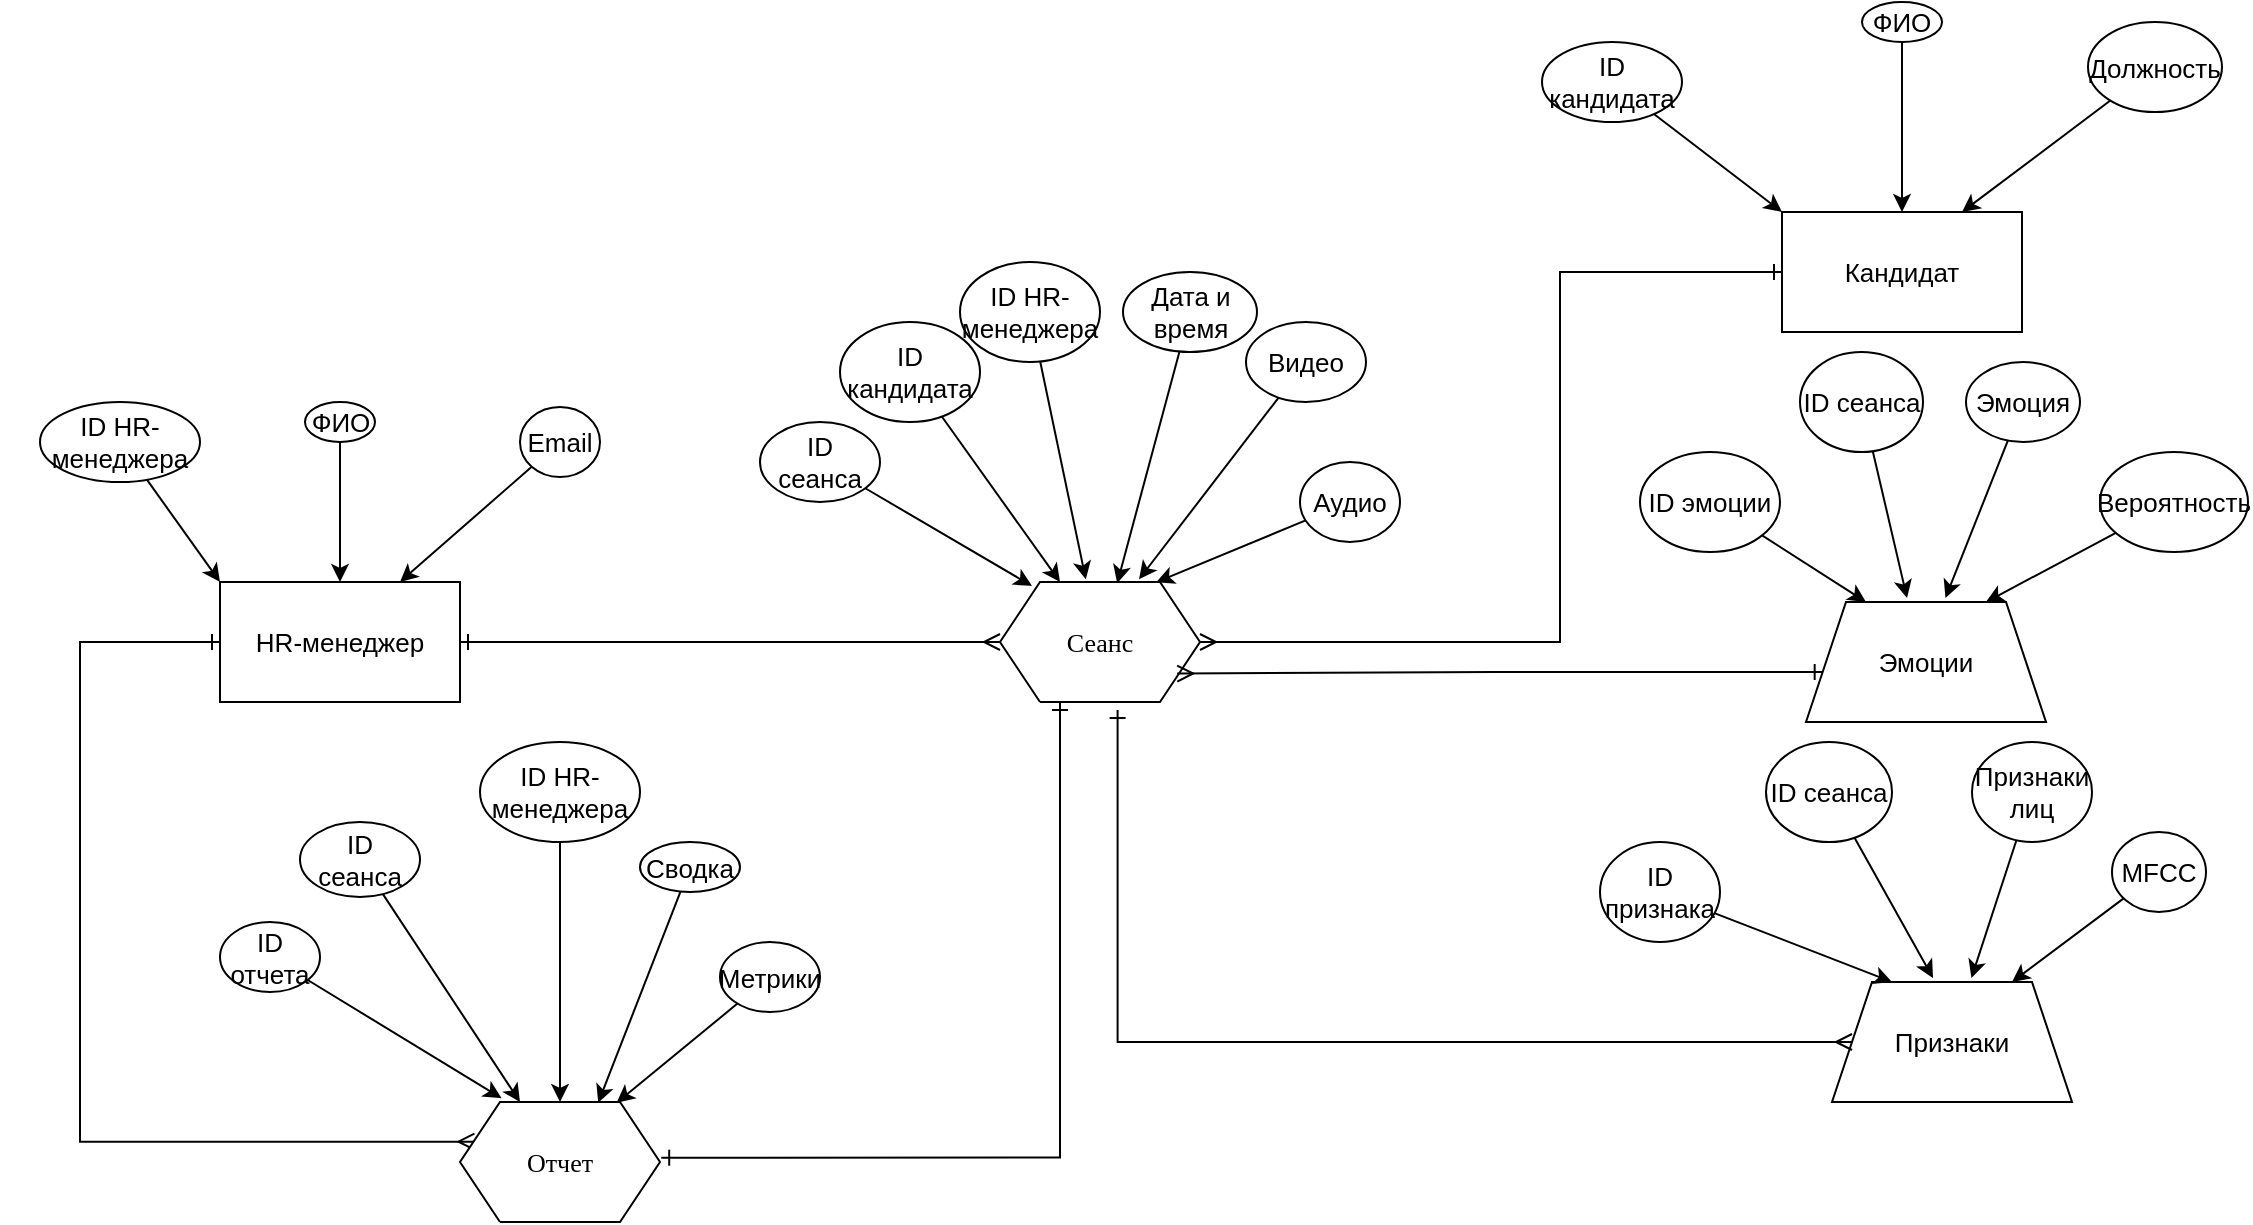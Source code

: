 <mxfile version="26.1.1">
  <diagram name="Страница — 1" id="MseP2DSTx276ICwNS1Rn">
    <mxGraphModel dx="2261" dy="2005" grid="1" gridSize="10" guides="1" tooltips="1" connect="1" arrows="1" fold="1" page="1" pageScale="1" pageWidth="827" pageHeight="1169" math="0" shadow="0">
      <root>
        <mxCell id="0" />
        <mxCell id="1" parent="0" />
        <mxCell id="BTwQ07qTcIPUHm3Yndy4-81" style="edgeStyle=orthogonalEdgeStyle;rounded=0;orthogonalLoop=1;jettySize=auto;html=1;entryX=0;entryY=0.5;entryDx=0;entryDy=0;entryPerimeter=0;startArrow=ERone;startFill=0;endArrow=ERmany;endFill=0;fontSize=13;" parent="1" source="BTwQ07qTcIPUHm3Yndy4-1" target="BTwQ07qTcIPUHm3Yndy4-15" edge="1">
          <mxGeometry relative="1" as="geometry" />
        </mxCell>
        <mxCell id="BTwQ07qTcIPUHm3Yndy4-82" value="" style="group;fontSize=13;" parent="1" vertex="1" connectable="0">
          <mxGeometry y="90" width="320" height="220" as="geometry" />
        </mxCell>
        <UserObject label="&lt;div&gt;Сеанс&lt;/div&gt;" tags="Блок-схема" id="BTwQ07qTcIPUHm3Yndy4-15">
          <mxCell style="verticalAlign=middle;align=center;overflow=width;vsdxID=12;shape=stencil(lZFNCoQwDIVPk30nYWD26txDsNpgp5Xa+fH2tgRRXEhn917yJYEXoGo27aQB1RyDH/WXu2iAakBkZ3TgmBRQA1T1Pugh+LfrxE9tJrN6+U/e8JM5VHkE1SL2psQ/hbXsDuzjD3ZrbvC9fO8FicVk+fXrBJLYo+vZWkn+2D9HnUryJmpW);spacingTop=-3;spacingBottom=-3;spacingLeft=-3;spacingRight=-3;points=[];labelBackgroundColor=none;rounded=0;html=1;whiteSpace=wrap;fontFamily=Verdana;fontSize=13;" parent="BTwQ07qTcIPUHm3Yndy4-82" vertex="1">
            <mxGeometry x="120" y="160" width="100" height="60" as="geometry" />
          </mxCell>
        </UserObject>
        <mxCell id="BTwQ07qTcIPUHm3Yndy4-16" value="&lt;div&gt;ID сеанса&lt;/div&gt;" style="ellipse;whiteSpace=wrap;html=1;fontSize=13;" parent="BTwQ07qTcIPUHm3Yndy4-82" vertex="1">
          <mxGeometry y="80" width="60" height="40" as="geometry" />
        </mxCell>
        <mxCell id="BTwQ07qTcIPUHm3Yndy4-18" value="&lt;div&gt;ID кандидата&lt;/div&gt;" style="ellipse;whiteSpace=wrap;html=1;fontSize=13;" parent="BTwQ07qTcIPUHm3Yndy4-82" vertex="1">
          <mxGeometry x="40" y="30" width="70" height="50" as="geometry" />
        </mxCell>
        <mxCell id="BTwQ07qTcIPUHm3Yndy4-19" value="&lt;div&gt;ID HR-менеджера&lt;/div&gt;" style="ellipse;whiteSpace=wrap;html=1;fontSize=13;" parent="BTwQ07qTcIPUHm3Yndy4-82" vertex="1">
          <mxGeometry x="100" width="70" height="50" as="geometry" />
        </mxCell>
        <mxCell id="BTwQ07qTcIPUHm3Yndy4-20" value="&lt;div&gt;Дата и время&lt;/div&gt;" style="ellipse;whiteSpace=wrap;html=1;fontSize=13;" parent="BTwQ07qTcIPUHm3Yndy4-82" vertex="1">
          <mxGeometry x="181.5" y="5" width="67" height="40" as="geometry" />
        </mxCell>
        <mxCell id="BTwQ07qTcIPUHm3Yndy4-21" value="&lt;div&gt;Видео&lt;/div&gt;" style="ellipse;whiteSpace=wrap;html=1;fontSize=13;" parent="BTwQ07qTcIPUHm3Yndy4-82" vertex="1">
          <mxGeometry x="243" y="30" width="60" height="40" as="geometry" />
        </mxCell>
        <mxCell id="BTwQ07qTcIPUHm3Yndy4-22" value="&lt;div&gt;Аудио&lt;/div&gt;" style="ellipse;whiteSpace=wrap;html=1;fontSize=13;" parent="BTwQ07qTcIPUHm3Yndy4-82" vertex="1">
          <mxGeometry x="270" y="100" width="50" height="40" as="geometry" />
        </mxCell>
        <mxCell id="BTwQ07qTcIPUHm3Yndy4-23" style="rounded=0;orthogonalLoop=1;jettySize=auto;html=1;entryX=0.781;entryY=0.002;entryDx=0;entryDy=0;entryPerimeter=0;fontSize=13;" parent="BTwQ07qTcIPUHm3Yndy4-82" source="BTwQ07qTcIPUHm3Yndy4-22" target="BTwQ07qTcIPUHm3Yndy4-15" edge="1">
          <mxGeometry relative="1" as="geometry" />
        </mxCell>
        <mxCell id="BTwQ07qTcIPUHm3Yndy4-24" style="rounded=0;orthogonalLoop=1;jettySize=auto;html=1;entryX=0.695;entryY=-0.022;entryDx=0;entryDy=0;entryPerimeter=0;fontSize=13;" parent="BTwQ07qTcIPUHm3Yndy4-82" source="BTwQ07qTcIPUHm3Yndy4-21" target="BTwQ07qTcIPUHm3Yndy4-15" edge="1">
          <mxGeometry relative="1" as="geometry" />
        </mxCell>
        <mxCell id="BTwQ07qTcIPUHm3Yndy4-27" style="rounded=0;orthogonalLoop=1;jettySize=auto;html=1;entryX=0.586;entryY=0.01;entryDx=0;entryDy=0;entryPerimeter=0;fontSize=13;" parent="BTwQ07qTcIPUHm3Yndy4-82" source="BTwQ07qTcIPUHm3Yndy4-20" target="BTwQ07qTcIPUHm3Yndy4-15" edge="1">
          <mxGeometry relative="1" as="geometry" />
        </mxCell>
        <mxCell id="BTwQ07qTcIPUHm3Yndy4-28" style="rounded=0;orthogonalLoop=1;jettySize=auto;html=1;entryX=0.429;entryY=-0.022;entryDx=0;entryDy=0;entryPerimeter=0;fontSize=13;" parent="BTwQ07qTcIPUHm3Yndy4-82" source="BTwQ07qTcIPUHm3Yndy4-19" target="BTwQ07qTcIPUHm3Yndy4-15" edge="1">
          <mxGeometry relative="1" as="geometry" />
        </mxCell>
        <mxCell id="BTwQ07qTcIPUHm3Yndy4-29" style="rounded=0;orthogonalLoop=1;jettySize=auto;html=1;entryX=0.3;entryY=0;entryDx=0;entryDy=0;entryPerimeter=0;fontSize=13;" parent="BTwQ07qTcIPUHm3Yndy4-82" source="BTwQ07qTcIPUHm3Yndy4-18" target="BTwQ07qTcIPUHm3Yndy4-15" edge="1">
          <mxGeometry relative="1" as="geometry" />
        </mxCell>
        <mxCell id="BTwQ07qTcIPUHm3Yndy4-30" style="rounded=0;orthogonalLoop=1;jettySize=auto;html=1;entryX=0.16;entryY=0.033;entryDx=0;entryDy=0;entryPerimeter=0;fontSize=13;" parent="BTwQ07qTcIPUHm3Yndy4-82" source="BTwQ07qTcIPUHm3Yndy4-16" target="BTwQ07qTcIPUHm3Yndy4-15" edge="1">
          <mxGeometry relative="1" as="geometry" />
        </mxCell>
        <mxCell id="BTwQ07qTcIPUHm3Yndy4-83" value="" style="group;fontSize=13;" parent="1" vertex="1" connectable="0">
          <mxGeometry x="391" y="-40" width="353" height="165" as="geometry" />
        </mxCell>
        <mxCell id="BTwQ07qTcIPUHm3Yndy4-8" value="&lt;div&gt;Кандидат&lt;/div&gt;" style="rounded=0;whiteSpace=wrap;html=1;fontSize=13;" parent="BTwQ07qTcIPUHm3Yndy4-83" vertex="1">
          <mxGeometry x="120" y="105" width="120" height="60" as="geometry" />
        </mxCell>
        <mxCell id="BTwQ07qTcIPUHm3Yndy4-9" style="rounded=0;orthogonalLoop=1;jettySize=auto;html=1;entryX=0;entryY=0;entryDx=0;entryDy=0;fontSize=13;" parent="BTwQ07qTcIPUHm3Yndy4-83" source="BTwQ07qTcIPUHm3Yndy4-10" target="BTwQ07qTcIPUHm3Yndy4-8" edge="1">
          <mxGeometry relative="1" as="geometry" />
        </mxCell>
        <mxCell id="BTwQ07qTcIPUHm3Yndy4-10" value="&lt;div&gt;ID кандидата&lt;/div&gt;" style="ellipse;whiteSpace=wrap;html=1;fontSize=13;" parent="BTwQ07qTcIPUHm3Yndy4-83" vertex="1">
          <mxGeometry y="20" width="70" height="40" as="geometry" />
        </mxCell>
        <mxCell id="BTwQ07qTcIPUHm3Yndy4-11" style="rounded=0;orthogonalLoop=1;jettySize=auto;html=1;entryX=0.5;entryY=0;entryDx=0;entryDy=0;fontSize=13;" parent="BTwQ07qTcIPUHm3Yndy4-83" source="BTwQ07qTcIPUHm3Yndy4-12" target="BTwQ07qTcIPUHm3Yndy4-8" edge="1">
          <mxGeometry relative="1" as="geometry" />
        </mxCell>
        <mxCell id="BTwQ07qTcIPUHm3Yndy4-12" value="&lt;div&gt;ФИО&lt;/div&gt;" style="ellipse;whiteSpace=wrap;html=1;fontSize=13;" parent="BTwQ07qTcIPUHm3Yndy4-83" vertex="1">
          <mxGeometry x="160" width="40" height="20" as="geometry" />
        </mxCell>
        <mxCell id="BTwQ07qTcIPUHm3Yndy4-13" style="rounded=0;orthogonalLoop=1;jettySize=auto;html=1;entryX=0.75;entryY=0;entryDx=0;entryDy=0;fontSize=13;" parent="BTwQ07qTcIPUHm3Yndy4-83" source="BTwQ07qTcIPUHm3Yndy4-14" target="BTwQ07qTcIPUHm3Yndy4-8" edge="1">
          <mxGeometry relative="1" as="geometry" />
        </mxCell>
        <mxCell id="BTwQ07qTcIPUHm3Yndy4-14" value="&lt;div&gt;Должность&lt;/div&gt;" style="ellipse;whiteSpace=wrap;html=1;fontSize=13;" parent="BTwQ07qTcIPUHm3Yndy4-83" vertex="1">
          <mxGeometry x="273" y="10" width="67" height="45" as="geometry" />
        </mxCell>
        <mxCell id="BTwQ07qTcIPUHm3Yndy4-85" value="" style="group;fontSize=13;" parent="1" vertex="1" connectable="0">
          <mxGeometry x="440" y="135" width="304" height="185" as="geometry" />
        </mxCell>
        <mxCell id="BTwQ07qTcIPUHm3Yndy4-60" value="&lt;div&gt;Эмоции&lt;/div&gt;" style="shape=trapezoid;perimeter=trapezoidPerimeter;whiteSpace=wrap;html=1;fixedSize=1;fontSize=13;" parent="BTwQ07qTcIPUHm3Yndy4-85" vertex="1">
          <mxGeometry x="83" y="125" width="120" height="60" as="geometry" />
        </mxCell>
        <mxCell id="BTwQ07qTcIPUHm3Yndy4-61" style="rounded=0;orthogonalLoop=1;jettySize=auto;html=1;entryX=0.25;entryY=0;entryDx=0;entryDy=0;fontSize=13;" parent="BTwQ07qTcIPUHm3Yndy4-85" source="BTwQ07qTcIPUHm3Yndy4-62" target="BTwQ07qTcIPUHm3Yndy4-60" edge="1">
          <mxGeometry relative="1" as="geometry" />
        </mxCell>
        <mxCell id="BTwQ07qTcIPUHm3Yndy4-62" value="&lt;div&gt;ID эмоции&lt;/div&gt;" style="ellipse;whiteSpace=wrap;html=1;fontSize=13;" parent="BTwQ07qTcIPUHm3Yndy4-85" vertex="1">
          <mxGeometry y="50" width="70" height="50" as="geometry" />
        </mxCell>
        <mxCell id="BTwQ07qTcIPUHm3Yndy4-63" value="&lt;div&gt;ID сеанса&lt;/div&gt;" style="ellipse;whiteSpace=wrap;html=1;fontSize=13;" parent="BTwQ07qTcIPUHm3Yndy4-85" vertex="1">
          <mxGeometry x="80" width="61.5" height="50" as="geometry" />
        </mxCell>
        <mxCell id="BTwQ07qTcIPUHm3Yndy4-64" value="&lt;div&gt;Эмоция&lt;/div&gt;" style="ellipse;whiteSpace=wrap;html=1;fontSize=13;" parent="BTwQ07qTcIPUHm3Yndy4-85" vertex="1">
          <mxGeometry x="163" y="5" width="57" height="40" as="geometry" />
        </mxCell>
        <mxCell id="BTwQ07qTcIPUHm3Yndy4-65" style="rounded=0;orthogonalLoop=1;jettySize=auto;html=1;entryX=0.75;entryY=0;entryDx=0;entryDy=0;fontSize=13;" parent="BTwQ07qTcIPUHm3Yndy4-85" source="BTwQ07qTcIPUHm3Yndy4-66" target="BTwQ07qTcIPUHm3Yndy4-60" edge="1">
          <mxGeometry relative="1" as="geometry" />
        </mxCell>
        <mxCell id="BTwQ07qTcIPUHm3Yndy4-66" value="&lt;div&gt;Вероятность&lt;/div&gt;" style="ellipse;whiteSpace=wrap;html=1;fontSize=13;" parent="BTwQ07qTcIPUHm3Yndy4-85" vertex="1">
          <mxGeometry x="230" y="50" width="74" height="50" as="geometry" />
        </mxCell>
        <mxCell id="BTwQ07qTcIPUHm3Yndy4-67" style="rounded=0;orthogonalLoop=1;jettySize=auto;html=1;entryX=0.421;entryY=-0.033;entryDx=0;entryDy=0;entryPerimeter=0;fontSize=13;" parent="BTwQ07qTcIPUHm3Yndy4-85" source="BTwQ07qTcIPUHm3Yndy4-63" target="BTwQ07qTcIPUHm3Yndy4-60" edge="1">
          <mxGeometry relative="1" as="geometry" />
        </mxCell>
        <mxCell id="BTwQ07qTcIPUHm3Yndy4-68" style="rounded=0;orthogonalLoop=1;jettySize=auto;html=1;entryX=0.581;entryY=-0.033;entryDx=0;entryDy=0;entryPerimeter=0;fontSize=13;" parent="BTwQ07qTcIPUHm3Yndy4-85" source="BTwQ07qTcIPUHm3Yndy4-64" target="BTwQ07qTcIPUHm3Yndy4-60" edge="1">
          <mxGeometry relative="1" as="geometry" />
        </mxCell>
        <mxCell id="BTwQ07qTcIPUHm3Yndy4-86" value="" style="group;fontSize=13;" parent="1" vertex="1" connectable="0">
          <mxGeometry x="420" y="330" width="303" height="180" as="geometry" />
        </mxCell>
        <mxCell id="BTwQ07qTcIPUHm3Yndy4-31" value="&lt;div&gt;Признаки&lt;/div&gt;" style="shape=trapezoid;perimeter=trapezoidPerimeter;whiteSpace=wrap;html=1;fixedSize=1;fontSize=13;" parent="BTwQ07qTcIPUHm3Yndy4-86" vertex="1">
          <mxGeometry x="116" y="120" width="120" height="60" as="geometry" />
        </mxCell>
        <mxCell id="BTwQ07qTcIPUHm3Yndy4-36" style="rounded=0;orthogonalLoop=1;jettySize=auto;html=1;entryX=0.25;entryY=0;entryDx=0;entryDy=0;fontSize=13;" parent="BTwQ07qTcIPUHm3Yndy4-86" source="BTwQ07qTcIPUHm3Yndy4-32" target="BTwQ07qTcIPUHm3Yndy4-31" edge="1">
          <mxGeometry relative="1" as="geometry" />
        </mxCell>
        <mxCell id="BTwQ07qTcIPUHm3Yndy4-32" value="&lt;div&gt;ID признака&lt;/div&gt;" style="ellipse;whiteSpace=wrap;html=1;fontSize=13;" parent="BTwQ07qTcIPUHm3Yndy4-86" vertex="1">
          <mxGeometry y="50" width="60" height="50" as="geometry" />
        </mxCell>
        <mxCell id="BTwQ07qTcIPUHm3Yndy4-33" value="&lt;div&gt;ID сеанса&lt;/div&gt;" style="ellipse;whiteSpace=wrap;html=1;fontSize=13;" parent="BTwQ07qTcIPUHm3Yndy4-86" vertex="1">
          <mxGeometry x="83" width="63" height="50" as="geometry" />
        </mxCell>
        <mxCell id="BTwQ07qTcIPUHm3Yndy4-34" value="&lt;div&gt;Признаки лиц&lt;/div&gt;" style="ellipse;whiteSpace=wrap;html=1;fontSize=13;" parent="BTwQ07qTcIPUHm3Yndy4-86" vertex="1">
          <mxGeometry x="186" width="60" height="50" as="geometry" />
        </mxCell>
        <mxCell id="BTwQ07qTcIPUHm3Yndy4-39" style="rounded=0;orthogonalLoop=1;jettySize=auto;html=1;entryX=0.75;entryY=0;entryDx=0;entryDy=0;fontSize=13;" parent="BTwQ07qTcIPUHm3Yndy4-86" source="BTwQ07qTcIPUHm3Yndy4-35" target="BTwQ07qTcIPUHm3Yndy4-31" edge="1">
          <mxGeometry relative="1" as="geometry" />
        </mxCell>
        <mxCell id="BTwQ07qTcIPUHm3Yndy4-35" value="&lt;div&gt;MFCC&lt;/div&gt;" style="ellipse;whiteSpace=wrap;html=1;fontSize=13;" parent="BTwQ07qTcIPUHm3Yndy4-86" vertex="1">
          <mxGeometry x="256" y="45" width="47" height="40" as="geometry" />
        </mxCell>
        <mxCell id="BTwQ07qTcIPUHm3Yndy4-38" style="rounded=0;orthogonalLoop=1;jettySize=auto;html=1;entryX=0.421;entryY=-0.033;entryDx=0;entryDy=0;entryPerimeter=0;fontSize=13;" parent="BTwQ07qTcIPUHm3Yndy4-86" source="BTwQ07qTcIPUHm3Yndy4-33" target="BTwQ07qTcIPUHm3Yndy4-31" edge="1">
          <mxGeometry relative="1" as="geometry" />
        </mxCell>
        <mxCell id="BTwQ07qTcIPUHm3Yndy4-40" style="rounded=0;orthogonalLoop=1;jettySize=auto;html=1;entryX=0.581;entryY=-0.033;entryDx=0;entryDy=0;entryPerimeter=0;fontSize=13;" parent="BTwQ07qTcIPUHm3Yndy4-86" source="BTwQ07qTcIPUHm3Yndy4-34" target="BTwQ07qTcIPUHm3Yndy4-31" edge="1">
          <mxGeometry relative="1" as="geometry" />
        </mxCell>
        <mxCell id="BTwQ07qTcIPUHm3Yndy4-87" value="" style="group;fontSize=13;" parent="1" vertex="1" connectable="0">
          <mxGeometry x="-380" y="145" width="310" height="165" as="geometry" />
        </mxCell>
        <mxCell id="BTwQ07qTcIPUHm3Yndy4-1" value="&lt;div&gt;HR-менеджер&lt;/div&gt;" style="rounded=0;whiteSpace=wrap;html=1;fontSize=13;" parent="BTwQ07qTcIPUHm3Yndy4-87" vertex="1">
          <mxGeometry x="110" y="105" width="120" height="60" as="geometry" />
        </mxCell>
        <mxCell id="BTwQ07qTcIPUHm3Yndy4-3" style="rounded=0;orthogonalLoop=1;jettySize=auto;html=1;entryX=0;entryY=0;entryDx=0;entryDy=0;fontSize=13;" parent="BTwQ07qTcIPUHm3Yndy4-87" source="BTwQ07qTcIPUHm3Yndy4-2" target="BTwQ07qTcIPUHm3Yndy4-1" edge="1">
          <mxGeometry relative="1" as="geometry" />
        </mxCell>
        <mxCell id="BTwQ07qTcIPUHm3Yndy4-2" value="&lt;div&gt;ID HR-менеджера&lt;/div&gt;" style="ellipse;whiteSpace=wrap;html=1;fontSize=13;" parent="BTwQ07qTcIPUHm3Yndy4-87" vertex="1">
          <mxGeometry x="20" y="15" width="80" height="40" as="geometry" />
        </mxCell>
        <mxCell id="BTwQ07qTcIPUHm3Yndy4-6" style="rounded=0;orthogonalLoop=1;jettySize=auto;html=1;entryX=0.5;entryY=0;entryDx=0;entryDy=0;fontSize=13;" parent="BTwQ07qTcIPUHm3Yndy4-87" source="BTwQ07qTcIPUHm3Yndy4-4" target="BTwQ07qTcIPUHm3Yndy4-1" edge="1">
          <mxGeometry relative="1" as="geometry" />
        </mxCell>
        <mxCell id="BTwQ07qTcIPUHm3Yndy4-4" value="&lt;div&gt;ФИО&lt;/div&gt;" style="ellipse;whiteSpace=wrap;html=1;fontSize=13;" parent="BTwQ07qTcIPUHm3Yndy4-87" vertex="1">
          <mxGeometry x="152.5" y="15" width="35" height="20" as="geometry" />
        </mxCell>
        <mxCell id="BTwQ07qTcIPUHm3Yndy4-7" style="rounded=0;orthogonalLoop=1;jettySize=auto;html=1;entryX=0.75;entryY=0;entryDx=0;entryDy=0;fontSize=13;" parent="BTwQ07qTcIPUHm3Yndy4-87" source="BTwQ07qTcIPUHm3Yndy4-5" target="BTwQ07qTcIPUHm3Yndy4-1" edge="1">
          <mxGeometry relative="1" as="geometry" />
        </mxCell>
        <mxCell id="BTwQ07qTcIPUHm3Yndy4-5" value="&lt;div&gt;Email&lt;/div&gt;" style="ellipse;whiteSpace=wrap;html=1;fontSize=13;" parent="BTwQ07qTcIPUHm3Yndy4-87" vertex="1">
          <mxGeometry x="260" y="17.5" width="40" height="35" as="geometry" />
        </mxCell>
        <mxCell id="BTwQ07qTcIPUHm3Yndy4-90" style="edgeStyle=orthogonalEdgeStyle;rounded=0;orthogonalLoop=1;jettySize=auto;html=1;entryX=1.006;entryY=0.464;entryDx=0;entryDy=0;endArrow=ERone;endFill=0;startArrow=ERone;startFill=0;entryPerimeter=0;fontSize=13;" parent="1" source="BTwQ07qTcIPUHm3Yndy4-15" target="t7MQUbwauLgHRxzHfAaS-4" edge="1">
          <mxGeometry relative="1" as="geometry">
            <Array as="points">
              <mxPoint x="150" y="538" />
            </Array>
            <mxPoint x="-173.5" y="580" as="targetPoint" />
          </mxGeometry>
        </mxCell>
        <mxCell id="BTwQ07qTcIPUHm3Yndy4-92" style="edgeStyle=orthogonalEdgeStyle;rounded=0;orthogonalLoop=1;jettySize=auto;html=1;entryX=0.886;entryY=0.763;entryDx=0;entryDy=0;entryPerimeter=0;endArrow=ERmany;endFill=0;startArrow=ERone;startFill=0;fontSize=13;" parent="1" source="BTwQ07qTcIPUHm3Yndy4-60" target="BTwQ07qTcIPUHm3Yndy4-15" edge="1">
          <mxGeometry relative="1" as="geometry">
            <Array as="points">
              <mxPoint x="367" y="295" />
              <mxPoint x="367" y="296" />
            </Array>
          </mxGeometry>
        </mxCell>
        <mxCell id="BTwQ07qTcIPUHm3Yndy4-93" style="edgeStyle=orthogonalEdgeStyle;rounded=0;orthogonalLoop=1;jettySize=auto;html=1;entryX=0.588;entryY=1.067;entryDx=0;entryDy=0;entryPerimeter=0;endArrow=ERone;endFill=0;startArrow=ERmany;startFill=0;fontSize=13;" parent="1" source="BTwQ07qTcIPUHm3Yndy4-31" target="BTwQ07qTcIPUHm3Yndy4-15" edge="1">
          <mxGeometry relative="1" as="geometry" />
        </mxCell>
        <mxCell id="BTwQ07qTcIPUHm3Yndy4-94" style="edgeStyle=orthogonalEdgeStyle;rounded=0;orthogonalLoop=1;jettySize=auto;html=1;entryX=1;entryY=0.5;entryDx=0;entryDy=0;entryPerimeter=0;endArrow=ERmany;endFill=0;startArrow=ERone;startFill=0;fontSize=13;" parent="1" source="BTwQ07qTcIPUHm3Yndy4-8" target="BTwQ07qTcIPUHm3Yndy4-15" edge="1">
          <mxGeometry relative="1" as="geometry">
            <Array as="points">
              <mxPoint x="400" y="95" />
              <mxPoint x="400" y="280" />
            </Array>
          </mxGeometry>
        </mxCell>
        <mxCell id="t7MQUbwauLgHRxzHfAaS-2" style="edgeStyle=orthogonalEdgeStyle;rounded=0;orthogonalLoop=1;jettySize=auto;html=1;entryX=0.072;entryY=0.331;entryDx=0;entryDy=0;startArrow=ERone;startFill=0;endArrow=ERmany;endFill=0;entryPerimeter=0;fontSize=13;" edge="1" parent="1" source="BTwQ07qTcIPUHm3Yndy4-1" target="t7MQUbwauLgHRxzHfAaS-4">
          <mxGeometry relative="1" as="geometry">
            <mxPoint x="-273.5" y="580" as="targetPoint" />
            <Array as="points">
              <mxPoint x="-340" y="280" />
              <mxPoint x="-340" y="530" />
            </Array>
          </mxGeometry>
        </mxCell>
        <mxCell id="t7MQUbwauLgHRxzHfAaS-8" value="" style="group;fontSize=13;" vertex="1" connectable="0" parent="1">
          <mxGeometry x="-270" y="330" width="300" height="240" as="geometry" />
        </mxCell>
        <mxCell id="BTwQ07qTcIPUHm3Yndy4-70" style="rounded=0;orthogonalLoop=1;jettySize=auto;html=1;entryX=0.208;entryY=-0.031;entryDx=0;entryDy=0;entryPerimeter=0;fontSize=13;" parent="t7MQUbwauLgHRxzHfAaS-8" source="BTwQ07qTcIPUHm3Yndy4-71" target="t7MQUbwauLgHRxzHfAaS-4" edge="1">
          <mxGeometry relative="1" as="geometry">
            <mxPoint x="130" y="150" as="targetPoint" />
          </mxGeometry>
        </mxCell>
        <mxCell id="BTwQ07qTcIPUHm3Yndy4-71" value="&lt;div&gt;ID отчета&lt;/div&gt;" style="ellipse;whiteSpace=wrap;html=1;fontSize=13;" parent="t7MQUbwauLgHRxzHfAaS-8" vertex="1">
          <mxGeometry y="90" width="50" height="35" as="geometry" />
        </mxCell>
        <mxCell id="BTwQ07qTcIPUHm3Yndy4-72" value="&lt;div&gt;ID сеанса&lt;/div&gt;" style="ellipse;whiteSpace=wrap;html=1;fontSize=13;" parent="t7MQUbwauLgHRxzHfAaS-8" vertex="1">
          <mxGeometry x="40" y="40" width="60" height="37.5" as="geometry" />
        </mxCell>
        <mxCell id="BTwQ07qTcIPUHm3Yndy4-73" value="&lt;div&gt;ID HR-менеджера&lt;/div&gt;" style="ellipse;whiteSpace=wrap;html=1;fontSize=13;" parent="t7MQUbwauLgHRxzHfAaS-8" vertex="1">
          <mxGeometry x="130" width="80" height="50" as="geometry" />
        </mxCell>
        <mxCell id="BTwQ07qTcIPUHm3Yndy4-74" style="rounded=0;orthogonalLoop=1;jettySize=auto;html=1;entryX=0.783;entryY=0.007;entryDx=0;entryDy=0;entryPerimeter=0;fontSize=13;" parent="t7MQUbwauLgHRxzHfAaS-8" source="BTwQ07qTcIPUHm3Yndy4-75" target="t7MQUbwauLgHRxzHfAaS-4" edge="1">
          <mxGeometry relative="1" as="geometry">
            <mxPoint x="190" y="150" as="targetPoint" />
          </mxGeometry>
        </mxCell>
        <mxCell id="BTwQ07qTcIPUHm3Yndy4-75" value="&lt;div&gt;Метрики&lt;/div&gt;" style="ellipse;whiteSpace=wrap;html=1;fontSize=13;" parent="t7MQUbwauLgHRxzHfAaS-8" vertex="1">
          <mxGeometry x="250" y="100" width="50" height="35" as="geometry" />
        </mxCell>
        <mxCell id="BTwQ07qTcIPUHm3Yndy4-76" style="rounded=0;orthogonalLoop=1;jettySize=auto;html=1;entryX=0.3;entryY=0;entryDx=0;entryDy=0;entryPerimeter=0;fontSize=13;" parent="t7MQUbwauLgHRxzHfAaS-8" source="BTwQ07qTcIPUHm3Yndy4-72" target="t7MQUbwauLgHRxzHfAaS-4" edge="1">
          <mxGeometry relative="1" as="geometry">
            <mxPoint x="148" y="178" as="targetPoint" />
          </mxGeometry>
        </mxCell>
        <mxCell id="BTwQ07qTcIPUHm3Yndy4-77" style="rounded=0;orthogonalLoop=1;jettySize=auto;html=1;entryX=0.5;entryY=0;entryDx=0;entryDy=0;entryPerimeter=0;fontSize=13;" parent="t7MQUbwauLgHRxzHfAaS-8" source="BTwQ07qTcIPUHm3Yndy4-73" target="t7MQUbwauLgHRxzHfAaS-4" edge="1">
          <mxGeometry relative="1" as="geometry">
            <mxPoint x="169.72" y="148.02" as="targetPoint" />
          </mxGeometry>
        </mxCell>
        <mxCell id="BTwQ07qTcIPUHm3Yndy4-78" value="&lt;div&gt;Сводка&lt;/div&gt;" style="ellipse;whiteSpace=wrap;html=1;fontSize=13;" parent="t7MQUbwauLgHRxzHfAaS-8" vertex="1">
          <mxGeometry x="210" y="50" width="50" height="25" as="geometry" />
        </mxCell>
        <mxCell id="BTwQ07qTcIPUHm3Yndy4-79" style="rounded=0;orthogonalLoop=1;jettySize=auto;html=1;entryX=0.691;entryY=0.007;entryDx=0;entryDy=0;entryPerimeter=0;fontSize=13;" parent="t7MQUbwauLgHRxzHfAaS-8" source="BTwQ07qTcIPUHm3Yndy4-78" target="t7MQUbwauLgHRxzHfAaS-4" edge="1">
          <mxGeometry relative="1" as="geometry">
            <mxPoint x="190" y="180" as="targetPoint" />
          </mxGeometry>
        </mxCell>
        <UserObject label="&lt;div&gt;Отчет&lt;/div&gt;" tags="Блок-схема" id="t7MQUbwauLgHRxzHfAaS-4">
          <mxCell style="verticalAlign=middle;align=center;overflow=width;vsdxID=12;shape=stencil(lZFNCoQwDIVPk30nYWD26txDsNpgp5Xa+fH2tgRRXEhn917yJYEXoGo27aQB1RyDH/WXu2iAakBkZ3TgmBRQA1T1Pugh+LfrxE9tJrN6+U/e8JM5VHkE1SL2psQ/hbXsDuzjD3ZrbvC9fO8FicVk+fXrBJLYo+vZWkn+2D9HnUryJmpW);spacingTop=-3;spacingBottom=-3;spacingLeft=-3;spacingRight=-3;points=[];labelBackgroundColor=none;rounded=0;html=1;whiteSpace=wrap;fontFamily=Verdana;fontSize=13;" vertex="1" parent="t7MQUbwauLgHRxzHfAaS-8">
            <mxGeometry x="120" y="180" width="100" height="60" as="geometry" />
          </mxCell>
        </UserObject>
      </root>
    </mxGraphModel>
  </diagram>
</mxfile>

